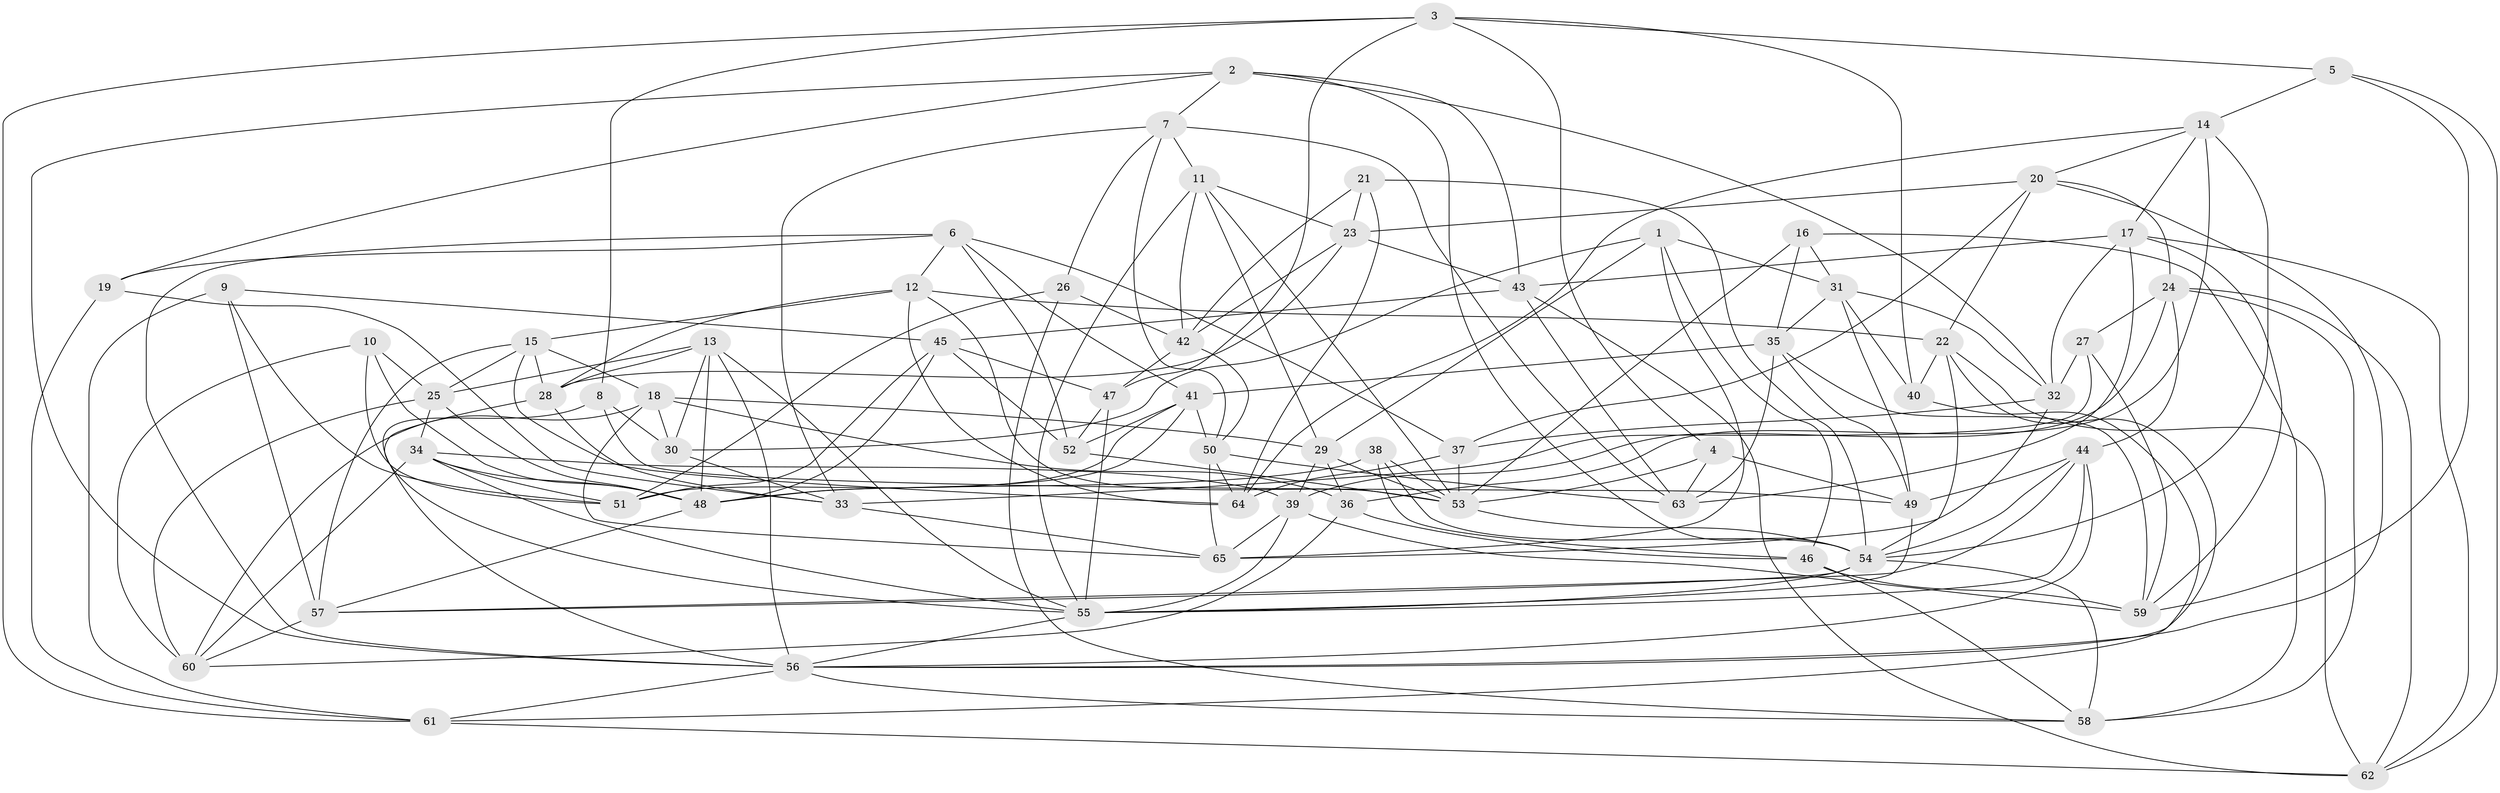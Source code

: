 // original degree distribution, {4: 1.0}
// Generated by graph-tools (version 1.1) at 2025/50/03/09/25 03:50:48]
// undirected, 65 vertices, 188 edges
graph export_dot {
graph [start="1"]
  node [color=gray90,style=filled];
  1;
  2;
  3;
  4;
  5;
  6;
  7;
  8;
  9;
  10;
  11;
  12;
  13;
  14;
  15;
  16;
  17;
  18;
  19;
  20;
  21;
  22;
  23;
  24;
  25;
  26;
  27;
  28;
  29;
  30;
  31;
  32;
  33;
  34;
  35;
  36;
  37;
  38;
  39;
  40;
  41;
  42;
  43;
  44;
  45;
  46;
  47;
  48;
  49;
  50;
  51;
  52;
  53;
  54;
  55;
  56;
  57;
  58;
  59;
  60;
  61;
  62;
  63;
  64;
  65;
  1 -- 29 [weight=1.0];
  1 -- 30 [weight=2.0];
  1 -- 31 [weight=1.0];
  1 -- 46 [weight=1.0];
  1 -- 65 [weight=1.0];
  2 -- 7 [weight=1.0];
  2 -- 19 [weight=1.0];
  2 -- 32 [weight=1.0];
  2 -- 43 [weight=1.0];
  2 -- 54 [weight=1.0];
  2 -- 56 [weight=1.0];
  3 -- 4 [weight=1.0];
  3 -- 5 [weight=1.0];
  3 -- 8 [weight=1.0];
  3 -- 40 [weight=1.0];
  3 -- 47 [weight=1.0];
  3 -- 61 [weight=1.0];
  4 -- 49 [weight=1.0];
  4 -- 53 [weight=1.0];
  4 -- 63 [weight=1.0];
  5 -- 14 [weight=1.0];
  5 -- 59 [weight=1.0];
  5 -- 62 [weight=1.0];
  6 -- 12 [weight=1.0];
  6 -- 19 [weight=1.0];
  6 -- 37 [weight=1.0];
  6 -- 41 [weight=1.0];
  6 -- 52 [weight=1.0];
  6 -- 56 [weight=1.0];
  7 -- 11 [weight=1.0];
  7 -- 26 [weight=1.0];
  7 -- 33 [weight=1.0];
  7 -- 50 [weight=1.0];
  7 -- 63 [weight=1.0];
  8 -- 30 [weight=1.0];
  8 -- 49 [weight=1.0];
  8 -- 56 [weight=1.0];
  9 -- 45 [weight=1.0];
  9 -- 51 [weight=1.0];
  9 -- 57 [weight=1.0];
  9 -- 61 [weight=1.0];
  10 -- 25 [weight=1.0];
  10 -- 48 [weight=1.0];
  10 -- 51 [weight=1.0];
  10 -- 60 [weight=1.0];
  11 -- 23 [weight=1.0];
  11 -- 29 [weight=1.0];
  11 -- 42 [weight=1.0];
  11 -- 53 [weight=1.0];
  11 -- 55 [weight=1.0];
  12 -- 15 [weight=1.0];
  12 -- 22 [weight=1.0];
  12 -- 28 [weight=1.0];
  12 -- 53 [weight=1.0];
  12 -- 64 [weight=1.0];
  13 -- 25 [weight=1.0];
  13 -- 28 [weight=1.0];
  13 -- 30 [weight=1.0];
  13 -- 48 [weight=1.0];
  13 -- 55 [weight=1.0];
  13 -- 56 [weight=1.0];
  14 -- 17 [weight=1.0];
  14 -- 20 [weight=1.0];
  14 -- 36 [weight=1.0];
  14 -- 54 [weight=1.0];
  14 -- 64 [weight=1.0];
  15 -- 18 [weight=1.0];
  15 -- 25 [weight=1.0];
  15 -- 28 [weight=1.0];
  15 -- 57 [weight=1.0];
  15 -- 64 [weight=1.0];
  16 -- 31 [weight=1.0];
  16 -- 35 [weight=1.0];
  16 -- 53 [weight=1.0];
  16 -- 58 [weight=1.0];
  17 -- 32 [weight=1.0];
  17 -- 43 [weight=1.0];
  17 -- 59 [weight=1.0];
  17 -- 62 [weight=1.0];
  17 -- 63 [weight=1.0];
  18 -- 29 [weight=1.0];
  18 -- 30 [weight=1.0];
  18 -- 36 [weight=1.0];
  18 -- 60 [weight=1.0];
  18 -- 65 [weight=1.0];
  19 -- 33 [weight=1.0];
  19 -- 61 [weight=1.0];
  20 -- 22 [weight=1.0];
  20 -- 23 [weight=1.0];
  20 -- 24 [weight=1.0];
  20 -- 37 [weight=1.0];
  20 -- 56 [weight=1.0];
  21 -- 23 [weight=1.0];
  21 -- 42 [weight=1.0];
  21 -- 54 [weight=1.0];
  21 -- 64 [weight=1.0];
  22 -- 40 [weight=1.0];
  22 -- 54 [weight=1.0];
  22 -- 56 [weight=1.0];
  22 -- 62 [weight=1.0];
  23 -- 28 [weight=1.0];
  23 -- 42 [weight=1.0];
  23 -- 43 [weight=1.0];
  24 -- 27 [weight=1.0];
  24 -- 39 [weight=1.0];
  24 -- 44 [weight=1.0];
  24 -- 58 [weight=1.0];
  24 -- 62 [weight=1.0];
  25 -- 34 [weight=1.0];
  25 -- 48 [weight=1.0];
  25 -- 60 [weight=1.0];
  26 -- 42 [weight=1.0];
  26 -- 51 [weight=1.0];
  26 -- 58 [weight=1.0];
  27 -- 32 [weight=1.0];
  27 -- 33 [weight=1.0];
  27 -- 59 [weight=1.0];
  28 -- 33 [weight=1.0];
  28 -- 55 [weight=1.0];
  29 -- 36 [weight=1.0];
  29 -- 39 [weight=1.0];
  29 -- 53 [weight=1.0];
  30 -- 33 [weight=1.0];
  31 -- 32 [weight=1.0];
  31 -- 35 [weight=1.0];
  31 -- 40 [weight=1.0];
  31 -- 49 [weight=1.0];
  32 -- 37 [weight=1.0];
  32 -- 65 [weight=1.0];
  33 -- 65 [weight=1.0];
  34 -- 39 [weight=1.0];
  34 -- 48 [weight=1.0];
  34 -- 51 [weight=1.0];
  34 -- 55 [weight=1.0];
  34 -- 60 [weight=1.0];
  35 -- 41 [weight=1.0];
  35 -- 49 [weight=1.0];
  35 -- 59 [weight=1.0];
  35 -- 63 [weight=1.0];
  36 -- 46 [weight=2.0];
  36 -- 60 [weight=1.0];
  37 -- 53 [weight=2.0];
  37 -- 64 [weight=1.0];
  38 -- 46 [weight=1.0];
  38 -- 48 [weight=1.0];
  38 -- 53 [weight=1.0];
  38 -- 54 [weight=1.0];
  39 -- 55 [weight=1.0];
  39 -- 59 [weight=1.0];
  39 -- 65 [weight=1.0];
  40 -- 61 [weight=1.0];
  41 -- 48 [weight=1.0];
  41 -- 50 [weight=1.0];
  41 -- 51 [weight=1.0];
  41 -- 52 [weight=1.0];
  42 -- 47 [weight=1.0];
  42 -- 50 [weight=1.0];
  43 -- 45 [weight=1.0];
  43 -- 62 [weight=1.0];
  43 -- 63 [weight=1.0];
  44 -- 49 [weight=1.0];
  44 -- 54 [weight=1.0];
  44 -- 55 [weight=1.0];
  44 -- 56 [weight=1.0];
  44 -- 57 [weight=1.0];
  45 -- 47 [weight=1.0];
  45 -- 48 [weight=1.0];
  45 -- 51 [weight=1.0];
  45 -- 52 [weight=1.0];
  46 -- 58 [weight=1.0];
  46 -- 59 [weight=1.0];
  47 -- 52 [weight=2.0];
  47 -- 55 [weight=1.0];
  48 -- 57 [weight=1.0];
  49 -- 55 [weight=1.0];
  50 -- 63 [weight=1.0];
  50 -- 64 [weight=1.0];
  50 -- 65 [weight=1.0];
  52 -- 53 [weight=1.0];
  53 -- 54 [weight=1.0];
  54 -- 55 [weight=1.0];
  54 -- 57 [weight=1.0];
  54 -- 58 [weight=1.0];
  55 -- 56 [weight=1.0];
  56 -- 58 [weight=1.0];
  56 -- 61 [weight=1.0];
  57 -- 60 [weight=1.0];
  61 -- 62 [weight=1.0];
}
